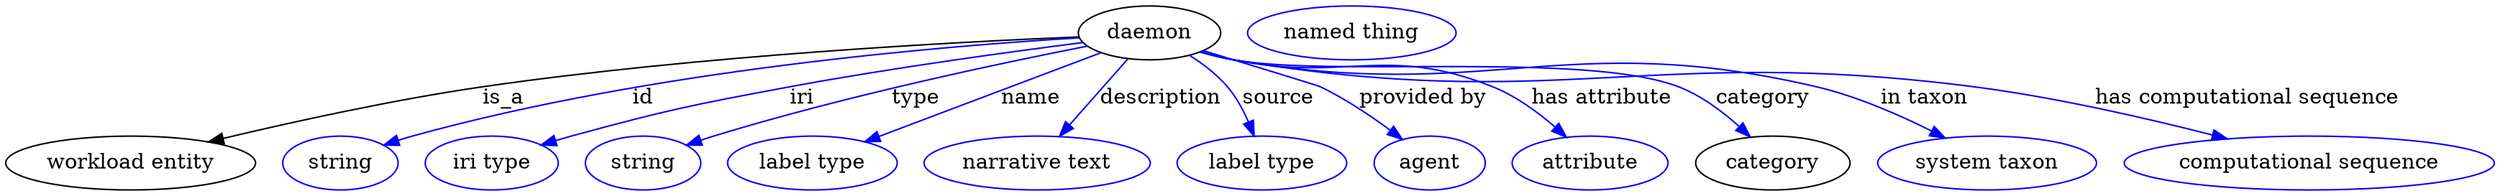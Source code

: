 digraph {
	graph [bb="0,0,1657.7,123"];
	node [label="\N"];
	daemon	[height=0.5,
		label=daemon,
		pos="763.19,105",
		width=1.3179];
	"workload entity"	[height=0.5,
		pos="83.193,18",
		width=2.3109];
	daemon -> "workload entity"	[label=is_a,
		lp="332.19,61.5",
		pos="e,135.11,32.095 716.2,102.33 634.78,98.988 462.37,89.917 318.19,69 258.84,60.39 192.04,45.681 144.87,34.438"];
	id	[color=blue,
		height=0.5,
		label=string,
		pos="223.19,18",
		width=1.0652];
	daemon -> id	[color=blue,
		label=id,
		lp="425.19,61.5",
		pos="e,252.18,29.996 716.23,101.67 627.71,96.383 430.72,80.266 271.19,36 268.08,35.137 264.88,34.175 261.69,33.159",
		style=solid];
	iri	[color=blue,
		height=0.5,
		label="iri type",
		pos="324.19,18",
		width=1.2277];
	daemon -> iri	[color=blue,
		label=iri,
		lp="531.19,61.5",
		pos="e,357.48,29.946 718.79,98.591 670.48,92.46 591.08,81.655 523.19,69 458.22,56.888 441.99,53.271 378.19,36 374.61,35.031 370.92,33.979 \
367.22,32.889",
		style=solid];
	type	[color=blue,
		height=0.5,
		label=string,
		pos="425.19,18",
		width=1.0652];
	daemon -> type	[color=blue,
		label=type,
		lp="607.19,61.5",
		pos="e,454.13,29.97 721.76,96.174 664.89,85.013 559.73,62.871 472.19,36 469.43,35.153 466.59,34.238 463.75,33.289",
		style=solid];
	name	[color=blue,
		height=0.5,
		label="label type",
		pos="538.19,18",
		width=1.5707];
	daemon -> name	[color=blue,
		label=name,
		lp="684.19,61.5",
		pos="e,573.17,32.214 730.48,91.64 691.5,76.915 626.19,52.244 582.65,35.797",
		style=solid];
	description	[color=blue,
		height=0.5,
		label="narrative text",
		pos="688.19,18",
		width=2.0943];
	daemon -> description	[color=blue,
		label=description,
		lp="770.69,61.5",
		pos="e,703.12,35.92 748.73,87.611 737.77,75.19 722.53,57.911 710.08,43.801",
		style=solid];
	source	[color=blue,
		height=0.5,
		label="label type",
		pos="838.19,18",
		width=1.5707];
	daemon -> source	[color=blue,
		label=source,
		lp="849.19,61.5",
		pos="e,832.98,36.066 790,89.915 798.86,84.301 808.21,77.207 815.19,69 821,62.169 825.64,53.628 829.19,45.547",
		style=solid];
	"provided by"	[color=blue,
		height=0.5,
		label=agent,
		pos="950.19,18",
		width=1.0291];
	daemon -> "provided by"	[color=blue,
		label="provided by",
		lp="945.69,61.5",
		pos="e,931.94,33.821 799.09,93.118 831.81,83.179 875.34,69.893 877.19,69 893.54,61.12 910.34,49.867 923.7,40.03",
		style=solid];
	"has attribute"	[color=blue,
		height=0.5,
		label=attribute,
		pos="1057.2,18",
		width=1.4443];
	daemon -> "has attribute"	[color=blue,
		label="has attribute",
		lp="1065.2,61.5",
		pos="e,1041.4,35.215 797.58,92.434 804.67,90.371 812.12,88.428 819.19,87 894.97,71.703 920.39,97.651 992.19,69 1007.6,62.869 1022.4,52.004 \
1034,41.965",
		style=solid];
	category	[height=0.5,
		pos="1178.2,18",
		width=1.4263];
	daemon -> category	[color=blue,
		label=category,
		lp="1172.7,61.5",
		pos="e,1163.2,35.695 797.24,92.281 804.41,90.203 811.99,88.293 819.19,87 884.27,75.317 1054.5,92.886 1116.2,69 1130.9,63.292 1144.9,52.718 \
1155.8,42.759",
		style=solid];
	"in taxon"	[color=blue,
		height=0.5,
		label="system taxon",
		pos="1320.2,18",
		width=2.022];
	daemon -> "in taxon"	[color=blue,
		label="in taxon",
		lp="1279.2,61.5",
		pos="e,1292.7,34.784 796.92,92.288 804.19,90.181 811.88,88.258 819.19,87 989.76,57.636 1039.8,108.97 1208.2,69 1234.5,62.745 1262.4,50.365 \
1283.7,39.489",
		style=solid];
	"has computational sequence"	[color=blue,
		height=0.5,
		label="computational sequence",
		pos="1534.2,18",
		width=3.4303];
	daemon -> "has computational sequence"	[color=blue,
		label="has computational sequence",
		lp="1494.7,61.5",
		pos="e,1480,34.172 796.91,92.233 804.18,90.13 811.88,88.223 819.19,87 1035.4,50.854 1094.8,97.208 1312.2,69 1366.1,62.006 1426.2,48.087 \
1470.2,36.706",
		style=solid];
	"named thing_category"	[color=blue,
		height=0.5,
		label="named thing",
		pos="898.19,105",
		width=1.9318];
}
